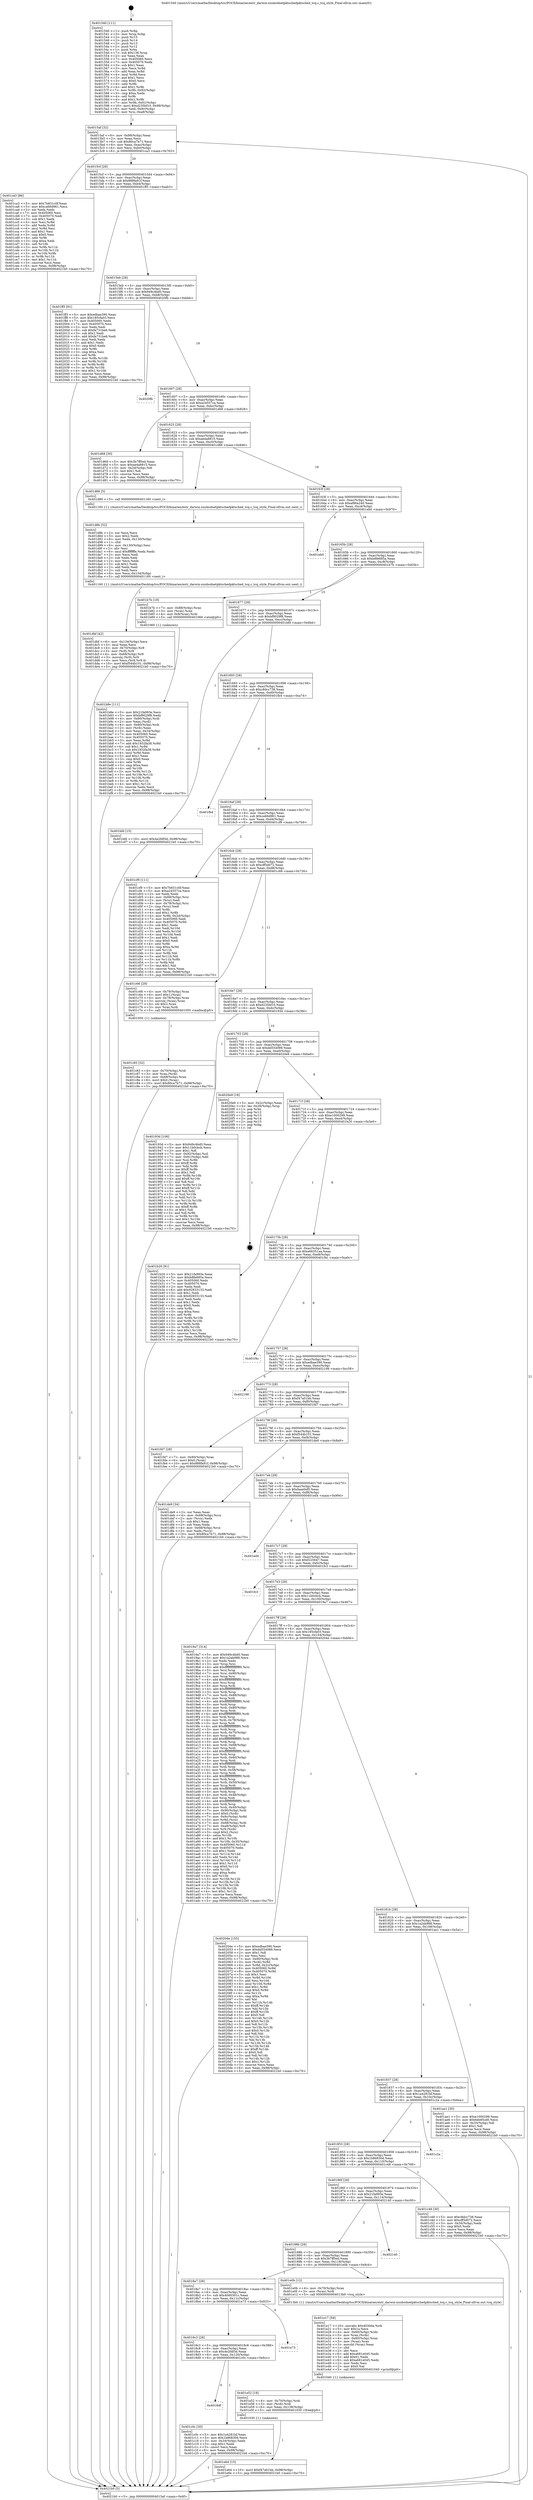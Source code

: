digraph "0x401540" {
  label = "0x401540 (/mnt/c/Users/mathe/Desktop/tcc/POCII/binaries/extr_darwin-xnubsdnetpktschedpktsched_tcq.c_tcq_style_Final-ollvm.out::main(0))"
  labelloc = "t"
  node[shape=record]

  Entry [label="",width=0.3,height=0.3,shape=circle,fillcolor=black,style=filled]
  "0x4015af" [label="{
     0x4015af [32]\l
     | [instrs]\l
     &nbsp;&nbsp;0x4015af \<+6\>: mov -0x98(%rbp),%eax\l
     &nbsp;&nbsp;0x4015b5 \<+2\>: mov %eax,%ecx\l
     &nbsp;&nbsp;0x4015b7 \<+6\>: sub $0x80ca7b71,%ecx\l
     &nbsp;&nbsp;0x4015bd \<+6\>: mov %eax,-0xac(%rbp)\l
     &nbsp;&nbsp;0x4015c3 \<+6\>: mov %ecx,-0xb0(%rbp)\l
     &nbsp;&nbsp;0x4015c9 \<+6\>: je 0000000000401ca3 \<main+0x763\>\l
  }"]
  "0x401ca3" [label="{
     0x401ca3 [86]\l
     | [instrs]\l
     &nbsp;&nbsp;0x401ca3 \<+5\>: mov $0x7b831c0f,%eax\l
     &nbsp;&nbsp;0x401ca8 \<+5\>: mov $0xca66d961,%ecx\l
     &nbsp;&nbsp;0x401cad \<+2\>: xor %edx,%edx\l
     &nbsp;&nbsp;0x401caf \<+7\>: mov 0x405060,%esi\l
     &nbsp;&nbsp;0x401cb6 \<+7\>: mov 0x405070,%edi\l
     &nbsp;&nbsp;0x401cbd \<+3\>: sub $0x1,%edx\l
     &nbsp;&nbsp;0x401cc0 \<+3\>: mov %esi,%r8d\l
     &nbsp;&nbsp;0x401cc3 \<+3\>: add %edx,%r8d\l
     &nbsp;&nbsp;0x401cc6 \<+4\>: imul %r8d,%esi\l
     &nbsp;&nbsp;0x401cca \<+3\>: and $0x1,%esi\l
     &nbsp;&nbsp;0x401ccd \<+3\>: cmp $0x0,%esi\l
     &nbsp;&nbsp;0x401cd0 \<+4\>: sete %r9b\l
     &nbsp;&nbsp;0x401cd4 \<+3\>: cmp $0xa,%edi\l
     &nbsp;&nbsp;0x401cd7 \<+4\>: setl %r10b\l
     &nbsp;&nbsp;0x401cdb \<+3\>: mov %r9b,%r11b\l
     &nbsp;&nbsp;0x401cde \<+3\>: and %r10b,%r11b\l
     &nbsp;&nbsp;0x401ce1 \<+3\>: xor %r10b,%r9b\l
     &nbsp;&nbsp;0x401ce4 \<+3\>: or %r9b,%r11b\l
     &nbsp;&nbsp;0x401ce7 \<+4\>: test $0x1,%r11b\l
     &nbsp;&nbsp;0x401ceb \<+3\>: cmovne %ecx,%eax\l
     &nbsp;&nbsp;0x401cee \<+6\>: mov %eax,-0x98(%rbp)\l
     &nbsp;&nbsp;0x401cf4 \<+5\>: jmp 00000000004021b0 \<main+0xc70\>\l
  }"]
  "0x4015cf" [label="{
     0x4015cf [28]\l
     | [instrs]\l
     &nbsp;&nbsp;0x4015cf \<+5\>: jmp 00000000004015d4 \<main+0x94\>\l
     &nbsp;&nbsp;0x4015d4 \<+6\>: mov -0xac(%rbp),%eax\l
     &nbsp;&nbsp;0x4015da \<+5\>: sub $0x888fa91f,%eax\l
     &nbsp;&nbsp;0x4015df \<+6\>: mov %eax,-0xb4(%rbp)\l
     &nbsp;&nbsp;0x4015e5 \<+6\>: je 0000000000401ff3 \<main+0xab3\>\l
  }"]
  Exit [label="",width=0.3,height=0.3,shape=circle,fillcolor=black,style=filled,peripheries=2]
  "0x401ff3" [label="{
     0x401ff3 [91]\l
     | [instrs]\l
     &nbsp;&nbsp;0x401ff3 \<+5\>: mov $0xedbae390,%eax\l
     &nbsp;&nbsp;0x401ff8 \<+5\>: mov $0x185cfa03,%ecx\l
     &nbsp;&nbsp;0x401ffd \<+7\>: mov 0x405060,%edx\l
     &nbsp;&nbsp;0x402004 \<+7\>: mov 0x405070,%esi\l
     &nbsp;&nbsp;0x40200b \<+2\>: mov %edx,%edi\l
     &nbsp;&nbsp;0x40200d \<+6\>: sub $0xfa731be6,%edi\l
     &nbsp;&nbsp;0x402013 \<+3\>: sub $0x1,%edi\l
     &nbsp;&nbsp;0x402016 \<+6\>: add $0xfa731be6,%edi\l
     &nbsp;&nbsp;0x40201c \<+3\>: imul %edi,%edx\l
     &nbsp;&nbsp;0x40201f \<+3\>: and $0x1,%edx\l
     &nbsp;&nbsp;0x402022 \<+3\>: cmp $0x0,%edx\l
     &nbsp;&nbsp;0x402025 \<+4\>: sete %r8b\l
     &nbsp;&nbsp;0x402029 \<+3\>: cmp $0xa,%esi\l
     &nbsp;&nbsp;0x40202c \<+4\>: setl %r9b\l
     &nbsp;&nbsp;0x402030 \<+3\>: mov %r8b,%r10b\l
     &nbsp;&nbsp;0x402033 \<+3\>: and %r9b,%r10b\l
     &nbsp;&nbsp;0x402036 \<+3\>: xor %r9b,%r8b\l
     &nbsp;&nbsp;0x402039 \<+3\>: or %r8b,%r10b\l
     &nbsp;&nbsp;0x40203c \<+4\>: test $0x1,%r10b\l
     &nbsp;&nbsp;0x402040 \<+3\>: cmovne %ecx,%eax\l
     &nbsp;&nbsp;0x402043 \<+6\>: mov %eax,-0x98(%rbp)\l
     &nbsp;&nbsp;0x402049 \<+5\>: jmp 00000000004021b0 \<main+0xc70\>\l
  }"]
  "0x4015eb" [label="{
     0x4015eb [28]\l
     | [instrs]\l
     &nbsp;&nbsp;0x4015eb \<+5\>: jmp 00000000004015f0 \<main+0xb0\>\l
     &nbsp;&nbsp;0x4015f0 \<+6\>: mov -0xac(%rbp),%eax\l
     &nbsp;&nbsp;0x4015f6 \<+5\>: sub $0x949c4bd0,%eax\l
     &nbsp;&nbsp;0x4015fb \<+6\>: mov %eax,-0xb8(%rbp)\l
     &nbsp;&nbsp;0x401601 \<+6\>: je 00000000004020fb \<main+0xbbb\>\l
  }"]
  "0x401e64" [label="{
     0x401e64 [15]\l
     | [instrs]\l
     &nbsp;&nbsp;0x401e64 \<+10\>: movl $0xf47a01bb,-0x98(%rbp)\l
     &nbsp;&nbsp;0x401e6e \<+5\>: jmp 00000000004021b0 \<main+0xc70\>\l
  }"]
  "0x4020fb" [label="{
     0x4020fb\l
  }", style=dashed]
  "0x401607" [label="{
     0x401607 [28]\l
     | [instrs]\l
     &nbsp;&nbsp;0x401607 \<+5\>: jmp 000000000040160c \<main+0xcc\>\l
     &nbsp;&nbsp;0x40160c \<+6\>: mov -0xac(%rbp),%eax\l
     &nbsp;&nbsp;0x401612 \<+5\>: sub $0xa24557ca,%eax\l
     &nbsp;&nbsp;0x401617 \<+6\>: mov %eax,-0xbc(%rbp)\l
     &nbsp;&nbsp;0x40161d \<+6\>: je 0000000000401d68 \<main+0x828\>\l
  }"]
  "0x401e52" [label="{
     0x401e52 [18]\l
     | [instrs]\l
     &nbsp;&nbsp;0x401e52 \<+4\>: mov -0x70(%rbp),%rdi\l
     &nbsp;&nbsp;0x401e56 \<+3\>: mov (%rdi),%rdi\l
     &nbsp;&nbsp;0x401e59 \<+6\>: mov %eax,-0x138(%rbp)\l
     &nbsp;&nbsp;0x401e5f \<+5\>: call 0000000000401030 \<free@plt\>\l
     | [calls]\l
     &nbsp;&nbsp;0x401030 \{1\} (unknown)\l
  }"]
  "0x401d68" [label="{
     0x401d68 [30]\l
     | [instrs]\l
     &nbsp;&nbsp;0x401d68 \<+5\>: mov $0x3b7ff5ed,%eax\l
     &nbsp;&nbsp;0x401d6d \<+5\>: mov $0xae4a8815,%ecx\l
     &nbsp;&nbsp;0x401d72 \<+3\>: mov -0x2d(%rbp),%dl\l
     &nbsp;&nbsp;0x401d75 \<+3\>: test $0x1,%dl\l
     &nbsp;&nbsp;0x401d78 \<+3\>: cmovne %ecx,%eax\l
     &nbsp;&nbsp;0x401d7b \<+6\>: mov %eax,-0x98(%rbp)\l
     &nbsp;&nbsp;0x401d81 \<+5\>: jmp 00000000004021b0 \<main+0xc70\>\l
  }"]
  "0x401623" [label="{
     0x401623 [28]\l
     | [instrs]\l
     &nbsp;&nbsp;0x401623 \<+5\>: jmp 0000000000401628 \<main+0xe8\>\l
     &nbsp;&nbsp;0x401628 \<+6\>: mov -0xac(%rbp),%eax\l
     &nbsp;&nbsp;0x40162e \<+5\>: sub $0xae4a8815,%eax\l
     &nbsp;&nbsp;0x401633 \<+6\>: mov %eax,-0xc0(%rbp)\l
     &nbsp;&nbsp;0x401639 \<+6\>: je 0000000000401d86 \<main+0x846\>\l
  }"]
  "0x401e17" [label="{
     0x401e17 [59]\l
     | [instrs]\l
     &nbsp;&nbsp;0x401e17 \<+10\>: movabs $0x4030da,%rdi\l
     &nbsp;&nbsp;0x401e21 \<+5\>: mov $0x1a,%ecx\l
     &nbsp;&nbsp;0x401e26 \<+4\>: mov -0x60(%rbp),%rdx\l
     &nbsp;&nbsp;0x401e2a \<+3\>: mov %rax,(%rdx)\l
     &nbsp;&nbsp;0x401e2d \<+4\>: mov -0x60(%rbp),%rax\l
     &nbsp;&nbsp;0x401e31 \<+3\>: mov (%rax),%rax\l
     &nbsp;&nbsp;0x401e34 \<+3\>: movsbl (%rax),%eax\l
     &nbsp;&nbsp;0x401e37 \<+1\>: cltd\l
     &nbsp;&nbsp;0x401e38 \<+2\>: idiv %ecx\l
     &nbsp;&nbsp;0x401e3a \<+6\>: add $0xa681e045,%edx\l
     &nbsp;&nbsp;0x401e40 \<+3\>: add $0x61,%edx\l
     &nbsp;&nbsp;0x401e43 \<+6\>: sub $0xa681e045,%edx\l
     &nbsp;&nbsp;0x401e49 \<+2\>: mov %edx,%esi\l
     &nbsp;&nbsp;0x401e4b \<+2\>: mov $0x0,%al\l
     &nbsp;&nbsp;0x401e4d \<+5\>: call 0000000000401040 \<printf@plt\>\l
     | [calls]\l
     &nbsp;&nbsp;0x401040 \{1\} (unknown)\l
  }"]
  "0x401d86" [label="{
     0x401d86 [5]\l
     | [instrs]\l
     &nbsp;&nbsp;0x401d86 \<+5\>: call 0000000000401160 \<next_i\>\l
     | [calls]\l
     &nbsp;&nbsp;0x401160 \{1\} (/mnt/c/Users/mathe/Desktop/tcc/POCII/binaries/extr_darwin-xnubsdnetpktschedpktsched_tcq.c_tcq_style_Final-ollvm.out::next_i)\l
  }"]
  "0x40163f" [label="{
     0x40163f [28]\l
     | [instrs]\l
     &nbsp;&nbsp;0x40163f \<+5\>: jmp 0000000000401644 \<main+0x104\>\l
     &nbsp;&nbsp;0x401644 \<+6\>: mov -0xac(%rbp),%eax\l
     &nbsp;&nbsp;0x40164a \<+5\>: sub $0xaf86a240,%eax\l
     &nbsp;&nbsp;0x40164f \<+6\>: mov %eax,-0xc4(%rbp)\l
     &nbsp;&nbsp;0x401655 \<+6\>: je 0000000000401eb0 \<main+0x970\>\l
  }"]
  "0x401dbf" [label="{
     0x401dbf [42]\l
     | [instrs]\l
     &nbsp;&nbsp;0x401dbf \<+6\>: mov -0x134(%rbp),%ecx\l
     &nbsp;&nbsp;0x401dc5 \<+3\>: imul %eax,%ecx\l
     &nbsp;&nbsp;0x401dc8 \<+4\>: mov -0x70(%rbp),%r8\l
     &nbsp;&nbsp;0x401dcc \<+3\>: mov (%r8),%r8\l
     &nbsp;&nbsp;0x401dcf \<+4\>: mov -0x68(%rbp),%r9\l
     &nbsp;&nbsp;0x401dd3 \<+3\>: movslq (%r9),%r9\l
     &nbsp;&nbsp;0x401dd6 \<+4\>: mov %ecx,(%r8,%r9,4)\l
     &nbsp;&nbsp;0x401dda \<+10\>: movl $0xf544b101,-0x98(%rbp)\l
     &nbsp;&nbsp;0x401de4 \<+5\>: jmp 00000000004021b0 \<main+0xc70\>\l
  }"]
  "0x401eb0" [label="{
     0x401eb0\l
  }", style=dashed]
  "0x40165b" [label="{
     0x40165b [28]\l
     | [instrs]\l
     &nbsp;&nbsp;0x40165b \<+5\>: jmp 0000000000401660 \<main+0x120\>\l
     &nbsp;&nbsp;0x401660 \<+6\>: mov -0xac(%rbp),%eax\l
     &nbsp;&nbsp;0x401666 \<+5\>: sub $0xb8fe685a,%eax\l
     &nbsp;&nbsp;0x40166b \<+6\>: mov %eax,-0xc8(%rbp)\l
     &nbsp;&nbsp;0x401671 \<+6\>: je 0000000000401b7b \<main+0x63b\>\l
  }"]
  "0x401d8b" [label="{
     0x401d8b [52]\l
     | [instrs]\l
     &nbsp;&nbsp;0x401d8b \<+2\>: xor %ecx,%ecx\l
     &nbsp;&nbsp;0x401d8d \<+5\>: mov $0x2,%edx\l
     &nbsp;&nbsp;0x401d92 \<+6\>: mov %edx,-0x130(%rbp)\l
     &nbsp;&nbsp;0x401d98 \<+1\>: cltd\l
     &nbsp;&nbsp;0x401d99 \<+6\>: mov -0x130(%rbp),%esi\l
     &nbsp;&nbsp;0x401d9f \<+2\>: idiv %esi\l
     &nbsp;&nbsp;0x401da1 \<+6\>: imul $0xfffffffe,%edx,%edx\l
     &nbsp;&nbsp;0x401da7 \<+2\>: mov %ecx,%edi\l
     &nbsp;&nbsp;0x401da9 \<+2\>: sub %edx,%edi\l
     &nbsp;&nbsp;0x401dab \<+2\>: mov %ecx,%edx\l
     &nbsp;&nbsp;0x401dad \<+3\>: sub $0x1,%edx\l
     &nbsp;&nbsp;0x401db0 \<+2\>: add %edx,%edi\l
     &nbsp;&nbsp;0x401db2 \<+2\>: sub %edi,%ecx\l
     &nbsp;&nbsp;0x401db4 \<+6\>: mov %ecx,-0x134(%rbp)\l
     &nbsp;&nbsp;0x401dba \<+5\>: call 0000000000401160 \<next_i\>\l
     | [calls]\l
     &nbsp;&nbsp;0x401160 \{1\} (/mnt/c/Users/mathe/Desktop/tcc/POCII/binaries/extr_darwin-xnubsdnetpktschedpktsched_tcq.c_tcq_style_Final-ollvm.out::next_i)\l
  }"]
  "0x401b7b" [label="{
     0x401b7b [19]\l
     | [instrs]\l
     &nbsp;&nbsp;0x401b7b \<+7\>: mov -0x88(%rbp),%rax\l
     &nbsp;&nbsp;0x401b82 \<+3\>: mov (%rax),%rax\l
     &nbsp;&nbsp;0x401b85 \<+4\>: mov 0x8(%rax),%rdi\l
     &nbsp;&nbsp;0x401b89 \<+5\>: call 0000000000401060 \<atoi@plt\>\l
     | [calls]\l
     &nbsp;&nbsp;0x401060 \{1\} (unknown)\l
  }"]
  "0x401677" [label="{
     0x401677 [28]\l
     | [instrs]\l
     &nbsp;&nbsp;0x401677 \<+5\>: jmp 000000000040167c \<main+0x13c\>\l
     &nbsp;&nbsp;0x40167c \<+6\>: mov -0xac(%rbp),%eax\l
     &nbsp;&nbsp;0x401682 \<+5\>: sub $0xbf9029f8,%eax\l
     &nbsp;&nbsp;0x401687 \<+6\>: mov %eax,-0xcc(%rbp)\l
     &nbsp;&nbsp;0x40168d \<+6\>: je 0000000000401bfd \<main+0x6bd\>\l
  }"]
  "0x401c83" [label="{
     0x401c83 [32]\l
     | [instrs]\l
     &nbsp;&nbsp;0x401c83 \<+4\>: mov -0x70(%rbp),%rdi\l
     &nbsp;&nbsp;0x401c87 \<+3\>: mov %rax,(%rdi)\l
     &nbsp;&nbsp;0x401c8a \<+4\>: mov -0x68(%rbp),%rax\l
     &nbsp;&nbsp;0x401c8e \<+6\>: movl $0x0,(%rax)\l
     &nbsp;&nbsp;0x401c94 \<+10\>: movl $0x80ca7b71,-0x98(%rbp)\l
     &nbsp;&nbsp;0x401c9e \<+5\>: jmp 00000000004021b0 \<main+0xc70\>\l
  }"]
  "0x401bfd" [label="{
     0x401bfd [15]\l
     | [instrs]\l
     &nbsp;&nbsp;0x401bfd \<+10\>: movl $0x4e2fdf3d,-0x98(%rbp)\l
     &nbsp;&nbsp;0x401c07 \<+5\>: jmp 00000000004021b0 \<main+0xc70\>\l
  }"]
  "0x401693" [label="{
     0x401693 [28]\l
     | [instrs]\l
     &nbsp;&nbsp;0x401693 \<+5\>: jmp 0000000000401698 \<main+0x158\>\l
     &nbsp;&nbsp;0x401698 \<+6\>: mov -0xac(%rbp),%eax\l
     &nbsp;&nbsp;0x40169e \<+5\>: sub $0xc8dcc738,%eax\l
     &nbsp;&nbsp;0x4016a3 \<+6\>: mov %eax,-0xd0(%rbp)\l
     &nbsp;&nbsp;0x4016a9 \<+6\>: je 0000000000401fb4 \<main+0xa74\>\l
  }"]
  "0x4018df" [label="{
     0x4018df\l
  }", style=dashed]
  "0x401fb4" [label="{
     0x401fb4\l
  }", style=dashed]
  "0x4016af" [label="{
     0x4016af [28]\l
     | [instrs]\l
     &nbsp;&nbsp;0x4016af \<+5\>: jmp 00000000004016b4 \<main+0x174\>\l
     &nbsp;&nbsp;0x4016b4 \<+6\>: mov -0xac(%rbp),%eax\l
     &nbsp;&nbsp;0x4016ba \<+5\>: sub $0xca66d961,%eax\l
     &nbsp;&nbsp;0x4016bf \<+6\>: mov %eax,-0xd4(%rbp)\l
     &nbsp;&nbsp;0x4016c5 \<+6\>: je 0000000000401cf9 \<main+0x7b9\>\l
  }"]
  "0x401c0c" [label="{
     0x401c0c [30]\l
     | [instrs]\l
     &nbsp;&nbsp;0x401c0c \<+5\>: mov $0x1a4281bf,%eax\l
     &nbsp;&nbsp;0x401c11 \<+5\>: mov $0x1b86830d,%ecx\l
     &nbsp;&nbsp;0x401c16 \<+3\>: mov -0x34(%rbp),%edx\l
     &nbsp;&nbsp;0x401c19 \<+3\>: cmp $0x1,%edx\l
     &nbsp;&nbsp;0x401c1c \<+3\>: cmovl %ecx,%eax\l
     &nbsp;&nbsp;0x401c1f \<+6\>: mov %eax,-0x98(%rbp)\l
     &nbsp;&nbsp;0x401c25 \<+5\>: jmp 00000000004021b0 \<main+0xc70\>\l
  }"]
  "0x401cf9" [label="{
     0x401cf9 [111]\l
     | [instrs]\l
     &nbsp;&nbsp;0x401cf9 \<+5\>: mov $0x7b831c0f,%eax\l
     &nbsp;&nbsp;0x401cfe \<+5\>: mov $0xa24557ca,%ecx\l
     &nbsp;&nbsp;0x401d03 \<+2\>: xor %edx,%edx\l
     &nbsp;&nbsp;0x401d05 \<+4\>: mov -0x68(%rbp),%rsi\l
     &nbsp;&nbsp;0x401d09 \<+2\>: mov (%rsi),%edi\l
     &nbsp;&nbsp;0x401d0b \<+4\>: mov -0x78(%rbp),%rsi\l
     &nbsp;&nbsp;0x401d0f \<+2\>: cmp (%rsi),%edi\l
     &nbsp;&nbsp;0x401d11 \<+4\>: setl %r8b\l
     &nbsp;&nbsp;0x401d15 \<+4\>: and $0x1,%r8b\l
     &nbsp;&nbsp;0x401d19 \<+4\>: mov %r8b,-0x2d(%rbp)\l
     &nbsp;&nbsp;0x401d1d \<+7\>: mov 0x405060,%edi\l
     &nbsp;&nbsp;0x401d24 \<+8\>: mov 0x405070,%r9d\l
     &nbsp;&nbsp;0x401d2c \<+3\>: sub $0x1,%edx\l
     &nbsp;&nbsp;0x401d2f \<+3\>: mov %edi,%r10d\l
     &nbsp;&nbsp;0x401d32 \<+3\>: add %edx,%r10d\l
     &nbsp;&nbsp;0x401d35 \<+4\>: imul %r10d,%edi\l
     &nbsp;&nbsp;0x401d39 \<+3\>: and $0x1,%edi\l
     &nbsp;&nbsp;0x401d3c \<+3\>: cmp $0x0,%edi\l
     &nbsp;&nbsp;0x401d3f \<+4\>: sete %r8b\l
     &nbsp;&nbsp;0x401d43 \<+4\>: cmp $0xa,%r9d\l
     &nbsp;&nbsp;0x401d47 \<+4\>: setl %r11b\l
     &nbsp;&nbsp;0x401d4b \<+3\>: mov %r8b,%bl\l
     &nbsp;&nbsp;0x401d4e \<+3\>: and %r11b,%bl\l
     &nbsp;&nbsp;0x401d51 \<+3\>: xor %r11b,%r8b\l
     &nbsp;&nbsp;0x401d54 \<+3\>: or %r8b,%bl\l
     &nbsp;&nbsp;0x401d57 \<+3\>: test $0x1,%bl\l
     &nbsp;&nbsp;0x401d5a \<+3\>: cmovne %ecx,%eax\l
     &nbsp;&nbsp;0x401d5d \<+6\>: mov %eax,-0x98(%rbp)\l
     &nbsp;&nbsp;0x401d63 \<+5\>: jmp 00000000004021b0 \<main+0xc70\>\l
  }"]
  "0x4016cb" [label="{
     0x4016cb [28]\l
     | [instrs]\l
     &nbsp;&nbsp;0x4016cb \<+5\>: jmp 00000000004016d0 \<main+0x190\>\l
     &nbsp;&nbsp;0x4016d0 \<+6\>: mov -0xac(%rbp),%eax\l
     &nbsp;&nbsp;0x4016d6 \<+5\>: sub $0xcff3d072,%eax\l
     &nbsp;&nbsp;0x4016db \<+6\>: mov %eax,-0xd8(%rbp)\l
     &nbsp;&nbsp;0x4016e1 \<+6\>: je 0000000000401c66 \<main+0x726\>\l
  }"]
  "0x4018c3" [label="{
     0x4018c3 [28]\l
     | [instrs]\l
     &nbsp;&nbsp;0x4018c3 \<+5\>: jmp 00000000004018c8 \<main+0x388\>\l
     &nbsp;&nbsp;0x4018c8 \<+6\>: mov -0xac(%rbp),%eax\l
     &nbsp;&nbsp;0x4018ce \<+5\>: sub $0x4e2fdf3d,%eax\l
     &nbsp;&nbsp;0x4018d3 \<+6\>: mov %eax,-0x120(%rbp)\l
     &nbsp;&nbsp;0x4018d9 \<+6\>: je 0000000000401c0c \<main+0x6cc\>\l
  }"]
  "0x401c66" [label="{
     0x401c66 [29]\l
     | [instrs]\l
     &nbsp;&nbsp;0x401c66 \<+4\>: mov -0x78(%rbp),%rax\l
     &nbsp;&nbsp;0x401c6a \<+6\>: movl $0x1,(%rax)\l
     &nbsp;&nbsp;0x401c70 \<+4\>: mov -0x78(%rbp),%rax\l
     &nbsp;&nbsp;0x401c74 \<+3\>: movslq (%rax),%rax\l
     &nbsp;&nbsp;0x401c77 \<+4\>: shl $0x2,%rax\l
     &nbsp;&nbsp;0x401c7b \<+3\>: mov %rax,%rdi\l
     &nbsp;&nbsp;0x401c7e \<+5\>: call 0000000000401050 \<malloc@plt\>\l
     | [calls]\l
     &nbsp;&nbsp;0x401050 \{1\} (unknown)\l
  }"]
  "0x4016e7" [label="{
     0x4016e7 [28]\l
     | [instrs]\l
     &nbsp;&nbsp;0x4016e7 \<+5\>: jmp 00000000004016ec \<main+0x1ac\>\l
     &nbsp;&nbsp;0x4016ec \<+6\>: mov -0xac(%rbp),%eax\l
     &nbsp;&nbsp;0x4016f2 \<+5\>: sub $0xd235bf10,%eax\l
     &nbsp;&nbsp;0x4016f7 \<+6\>: mov %eax,-0xdc(%rbp)\l
     &nbsp;&nbsp;0x4016fd \<+6\>: je 000000000040193d \<main+0x3fd\>\l
  }"]
  "0x401e73" [label="{
     0x401e73\l
  }", style=dashed]
  "0x40193d" [label="{
     0x40193d [106]\l
     | [instrs]\l
     &nbsp;&nbsp;0x40193d \<+5\>: mov $0x949c4bd0,%eax\l
     &nbsp;&nbsp;0x401942 \<+5\>: mov $0x11b0cbcb,%ecx\l
     &nbsp;&nbsp;0x401947 \<+2\>: mov $0x1,%dl\l
     &nbsp;&nbsp;0x401949 \<+7\>: mov -0x92(%rbp),%sil\l
     &nbsp;&nbsp;0x401950 \<+7\>: mov -0x91(%rbp),%dil\l
     &nbsp;&nbsp;0x401957 \<+3\>: mov %sil,%r8b\l
     &nbsp;&nbsp;0x40195a \<+4\>: xor $0xff,%r8b\l
     &nbsp;&nbsp;0x40195e \<+3\>: mov %dil,%r9b\l
     &nbsp;&nbsp;0x401961 \<+4\>: xor $0xff,%r9b\l
     &nbsp;&nbsp;0x401965 \<+3\>: xor $0x1,%dl\l
     &nbsp;&nbsp;0x401968 \<+3\>: mov %r8b,%r10b\l
     &nbsp;&nbsp;0x40196b \<+4\>: and $0xff,%r10b\l
     &nbsp;&nbsp;0x40196f \<+3\>: and %dl,%sil\l
     &nbsp;&nbsp;0x401972 \<+3\>: mov %r9b,%r11b\l
     &nbsp;&nbsp;0x401975 \<+4\>: and $0xff,%r11b\l
     &nbsp;&nbsp;0x401979 \<+3\>: and %dl,%dil\l
     &nbsp;&nbsp;0x40197c \<+3\>: or %sil,%r10b\l
     &nbsp;&nbsp;0x40197f \<+3\>: or %dil,%r11b\l
     &nbsp;&nbsp;0x401982 \<+3\>: xor %r11b,%r10b\l
     &nbsp;&nbsp;0x401985 \<+3\>: or %r9b,%r8b\l
     &nbsp;&nbsp;0x401988 \<+4\>: xor $0xff,%r8b\l
     &nbsp;&nbsp;0x40198c \<+3\>: or $0x1,%dl\l
     &nbsp;&nbsp;0x40198f \<+3\>: and %dl,%r8b\l
     &nbsp;&nbsp;0x401992 \<+3\>: or %r8b,%r10b\l
     &nbsp;&nbsp;0x401995 \<+4\>: test $0x1,%r10b\l
     &nbsp;&nbsp;0x401999 \<+3\>: cmovne %ecx,%eax\l
     &nbsp;&nbsp;0x40199c \<+6\>: mov %eax,-0x98(%rbp)\l
     &nbsp;&nbsp;0x4019a2 \<+5\>: jmp 00000000004021b0 \<main+0xc70\>\l
  }"]
  "0x401703" [label="{
     0x401703 [28]\l
     | [instrs]\l
     &nbsp;&nbsp;0x401703 \<+5\>: jmp 0000000000401708 \<main+0x1c8\>\l
     &nbsp;&nbsp;0x401708 \<+6\>: mov -0xac(%rbp),%eax\l
     &nbsp;&nbsp;0x40170e \<+5\>: sub $0xdd554089,%eax\l
     &nbsp;&nbsp;0x401713 \<+6\>: mov %eax,-0xe0(%rbp)\l
     &nbsp;&nbsp;0x401719 \<+6\>: je 00000000004020e9 \<main+0xba9\>\l
  }"]
  "0x4021b0" [label="{
     0x4021b0 [5]\l
     | [instrs]\l
     &nbsp;&nbsp;0x4021b0 \<+5\>: jmp 00000000004015af \<main+0x6f\>\l
  }"]
  "0x401540" [label="{
     0x401540 [111]\l
     | [instrs]\l
     &nbsp;&nbsp;0x401540 \<+1\>: push %rbp\l
     &nbsp;&nbsp;0x401541 \<+3\>: mov %rsp,%rbp\l
     &nbsp;&nbsp;0x401544 \<+2\>: push %r15\l
     &nbsp;&nbsp;0x401546 \<+2\>: push %r14\l
     &nbsp;&nbsp;0x401548 \<+2\>: push %r13\l
     &nbsp;&nbsp;0x40154a \<+2\>: push %r12\l
     &nbsp;&nbsp;0x40154c \<+1\>: push %rbx\l
     &nbsp;&nbsp;0x40154d \<+7\>: sub $0x138,%rsp\l
     &nbsp;&nbsp;0x401554 \<+2\>: xor %eax,%eax\l
     &nbsp;&nbsp;0x401556 \<+7\>: mov 0x405060,%ecx\l
     &nbsp;&nbsp;0x40155d \<+7\>: mov 0x405070,%edx\l
     &nbsp;&nbsp;0x401564 \<+3\>: sub $0x1,%eax\l
     &nbsp;&nbsp;0x401567 \<+3\>: mov %ecx,%r8d\l
     &nbsp;&nbsp;0x40156a \<+3\>: add %eax,%r8d\l
     &nbsp;&nbsp;0x40156d \<+4\>: imul %r8d,%ecx\l
     &nbsp;&nbsp;0x401571 \<+3\>: and $0x1,%ecx\l
     &nbsp;&nbsp;0x401574 \<+3\>: cmp $0x0,%ecx\l
     &nbsp;&nbsp;0x401577 \<+4\>: sete %r9b\l
     &nbsp;&nbsp;0x40157b \<+4\>: and $0x1,%r9b\l
     &nbsp;&nbsp;0x40157f \<+7\>: mov %r9b,-0x92(%rbp)\l
     &nbsp;&nbsp;0x401586 \<+3\>: cmp $0xa,%edx\l
     &nbsp;&nbsp;0x401589 \<+4\>: setl %r9b\l
     &nbsp;&nbsp;0x40158d \<+4\>: and $0x1,%r9b\l
     &nbsp;&nbsp;0x401591 \<+7\>: mov %r9b,-0x91(%rbp)\l
     &nbsp;&nbsp;0x401598 \<+10\>: movl $0xd235bf10,-0x98(%rbp)\l
     &nbsp;&nbsp;0x4015a2 \<+6\>: mov %edi,-0x9c(%rbp)\l
     &nbsp;&nbsp;0x4015a8 \<+7\>: mov %rsi,-0xa8(%rbp)\l
  }"]
  "0x4018a7" [label="{
     0x4018a7 [28]\l
     | [instrs]\l
     &nbsp;&nbsp;0x4018a7 \<+5\>: jmp 00000000004018ac \<main+0x36c\>\l
     &nbsp;&nbsp;0x4018ac \<+6\>: mov -0xac(%rbp),%eax\l
     &nbsp;&nbsp;0x4018b2 \<+5\>: sub $0x40d0301c,%eax\l
     &nbsp;&nbsp;0x4018b7 \<+6\>: mov %eax,-0x11c(%rbp)\l
     &nbsp;&nbsp;0x4018bd \<+6\>: je 0000000000401e73 \<main+0x933\>\l
  }"]
  "0x4020e9" [label="{
     0x4020e9 [18]\l
     | [instrs]\l
     &nbsp;&nbsp;0x4020e9 \<+3\>: mov -0x2c(%rbp),%eax\l
     &nbsp;&nbsp;0x4020ec \<+4\>: lea -0x28(%rbp),%rsp\l
     &nbsp;&nbsp;0x4020f0 \<+1\>: pop %rbx\l
     &nbsp;&nbsp;0x4020f1 \<+2\>: pop %r12\l
     &nbsp;&nbsp;0x4020f3 \<+2\>: pop %r13\l
     &nbsp;&nbsp;0x4020f5 \<+2\>: pop %r14\l
     &nbsp;&nbsp;0x4020f7 \<+2\>: pop %r15\l
     &nbsp;&nbsp;0x4020f9 \<+1\>: pop %rbp\l
     &nbsp;&nbsp;0x4020fa \<+1\>: ret\l
  }"]
  "0x40171f" [label="{
     0x40171f [28]\l
     | [instrs]\l
     &nbsp;&nbsp;0x40171f \<+5\>: jmp 0000000000401724 \<main+0x1e4\>\l
     &nbsp;&nbsp;0x401724 \<+6\>: mov -0xac(%rbp),%eax\l
     &nbsp;&nbsp;0x40172a \<+5\>: sub $0xe1000299,%eax\l
     &nbsp;&nbsp;0x40172f \<+6\>: mov %eax,-0xe4(%rbp)\l
     &nbsp;&nbsp;0x401735 \<+6\>: je 0000000000401b20 \<main+0x5e0\>\l
  }"]
  "0x401e0b" [label="{
     0x401e0b [12]\l
     | [instrs]\l
     &nbsp;&nbsp;0x401e0b \<+4\>: mov -0x70(%rbp),%rax\l
     &nbsp;&nbsp;0x401e0f \<+3\>: mov (%rax),%rdi\l
     &nbsp;&nbsp;0x401e12 \<+5\>: call 00000000004013b0 \<tcq_style\>\l
     | [calls]\l
     &nbsp;&nbsp;0x4013b0 \{1\} (/mnt/c/Users/mathe/Desktop/tcc/POCII/binaries/extr_darwin-xnubsdnetpktschedpktsched_tcq.c_tcq_style_Final-ollvm.out::tcq_style)\l
  }"]
  "0x401b20" [label="{
     0x401b20 [91]\l
     | [instrs]\l
     &nbsp;&nbsp;0x401b20 \<+5\>: mov $0x21fa993e,%eax\l
     &nbsp;&nbsp;0x401b25 \<+5\>: mov $0xb8fe685a,%ecx\l
     &nbsp;&nbsp;0x401b2a \<+7\>: mov 0x405060,%edx\l
     &nbsp;&nbsp;0x401b31 \<+7\>: mov 0x405070,%esi\l
     &nbsp;&nbsp;0x401b38 \<+2\>: mov %edx,%edi\l
     &nbsp;&nbsp;0x401b3a \<+6\>: add $0x92833133,%edi\l
     &nbsp;&nbsp;0x401b40 \<+3\>: sub $0x1,%edi\l
     &nbsp;&nbsp;0x401b43 \<+6\>: sub $0x92833133,%edi\l
     &nbsp;&nbsp;0x401b49 \<+3\>: imul %edi,%edx\l
     &nbsp;&nbsp;0x401b4c \<+3\>: and $0x1,%edx\l
     &nbsp;&nbsp;0x401b4f \<+3\>: cmp $0x0,%edx\l
     &nbsp;&nbsp;0x401b52 \<+4\>: sete %r8b\l
     &nbsp;&nbsp;0x401b56 \<+3\>: cmp $0xa,%esi\l
     &nbsp;&nbsp;0x401b59 \<+4\>: setl %r9b\l
     &nbsp;&nbsp;0x401b5d \<+3\>: mov %r8b,%r10b\l
     &nbsp;&nbsp;0x401b60 \<+3\>: and %r9b,%r10b\l
     &nbsp;&nbsp;0x401b63 \<+3\>: xor %r9b,%r8b\l
     &nbsp;&nbsp;0x401b66 \<+3\>: or %r8b,%r10b\l
     &nbsp;&nbsp;0x401b69 \<+4\>: test $0x1,%r10b\l
     &nbsp;&nbsp;0x401b6d \<+3\>: cmovne %ecx,%eax\l
     &nbsp;&nbsp;0x401b70 \<+6\>: mov %eax,-0x98(%rbp)\l
     &nbsp;&nbsp;0x401b76 \<+5\>: jmp 00000000004021b0 \<main+0xc70\>\l
  }"]
  "0x40173b" [label="{
     0x40173b [28]\l
     | [instrs]\l
     &nbsp;&nbsp;0x40173b \<+5\>: jmp 0000000000401740 \<main+0x200\>\l
     &nbsp;&nbsp;0x401740 \<+6\>: mov -0xac(%rbp),%eax\l
     &nbsp;&nbsp;0x401746 \<+5\>: sub $0xe66351aa,%eax\l
     &nbsp;&nbsp;0x40174b \<+6\>: mov %eax,-0xe8(%rbp)\l
     &nbsp;&nbsp;0x401751 \<+6\>: je 0000000000401f4c \<main+0xa0c\>\l
  }"]
  "0x40188b" [label="{
     0x40188b [28]\l
     | [instrs]\l
     &nbsp;&nbsp;0x40188b \<+5\>: jmp 0000000000401890 \<main+0x350\>\l
     &nbsp;&nbsp;0x401890 \<+6\>: mov -0xac(%rbp),%eax\l
     &nbsp;&nbsp;0x401896 \<+5\>: sub $0x3b7ff5ed,%eax\l
     &nbsp;&nbsp;0x40189b \<+6\>: mov %eax,-0x118(%rbp)\l
     &nbsp;&nbsp;0x4018a1 \<+6\>: je 0000000000401e0b \<main+0x8cb\>\l
  }"]
  "0x401f4c" [label="{
     0x401f4c\l
  }", style=dashed]
  "0x401757" [label="{
     0x401757 [28]\l
     | [instrs]\l
     &nbsp;&nbsp;0x401757 \<+5\>: jmp 000000000040175c \<main+0x21c\>\l
     &nbsp;&nbsp;0x40175c \<+6\>: mov -0xac(%rbp),%eax\l
     &nbsp;&nbsp;0x401762 \<+5\>: sub $0xedbae390,%eax\l
     &nbsp;&nbsp;0x401767 \<+6\>: mov %eax,-0xec(%rbp)\l
     &nbsp;&nbsp;0x40176d \<+6\>: je 0000000000402198 \<main+0xc58\>\l
  }"]
  "0x402140" [label="{
     0x402140\l
  }", style=dashed]
  "0x402198" [label="{
     0x402198\l
  }", style=dashed]
  "0x401773" [label="{
     0x401773 [28]\l
     | [instrs]\l
     &nbsp;&nbsp;0x401773 \<+5\>: jmp 0000000000401778 \<main+0x238\>\l
     &nbsp;&nbsp;0x401778 \<+6\>: mov -0xac(%rbp),%eax\l
     &nbsp;&nbsp;0x40177e \<+5\>: sub $0xf47a01bb,%eax\l
     &nbsp;&nbsp;0x401783 \<+6\>: mov %eax,-0xf0(%rbp)\l
     &nbsp;&nbsp;0x401789 \<+6\>: je 0000000000401fd7 \<main+0xa97\>\l
  }"]
  "0x40186f" [label="{
     0x40186f [28]\l
     | [instrs]\l
     &nbsp;&nbsp;0x40186f \<+5\>: jmp 0000000000401874 \<main+0x334\>\l
     &nbsp;&nbsp;0x401874 \<+6\>: mov -0xac(%rbp),%eax\l
     &nbsp;&nbsp;0x40187a \<+5\>: sub $0x21fa993e,%eax\l
     &nbsp;&nbsp;0x40187f \<+6\>: mov %eax,-0x114(%rbp)\l
     &nbsp;&nbsp;0x401885 \<+6\>: je 0000000000402140 \<main+0xc00\>\l
  }"]
  "0x401fd7" [label="{
     0x401fd7 [28]\l
     | [instrs]\l
     &nbsp;&nbsp;0x401fd7 \<+7\>: mov -0x90(%rbp),%rax\l
     &nbsp;&nbsp;0x401fde \<+6\>: movl $0x0,(%rax)\l
     &nbsp;&nbsp;0x401fe4 \<+10\>: movl $0x888fa91f,-0x98(%rbp)\l
     &nbsp;&nbsp;0x401fee \<+5\>: jmp 00000000004021b0 \<main+0xc70\>\l
  }"]
  "0x40178f" [label="{
     0x40178f [28]\l
     | [instrs]\l
     &nbsp;&nbsp;0x40178f \<+5\>: jmp 0000000000401794 \<main+0x254\>\l
     &nbsp;&nbsp;0x401794 \<+6\>: mov -0xac(%rbp),%eax\l
     &nbsp;&nbsp;0x40179a \<+5\>: sub $0xf544b101,%eax\l
     &nbsp;&nbsp;0x40179f \<+6\>: mov %eax,-0xf4(%rbp)\l
     &nbsp;&nbsp;0x4017a5 \<+6\>: je 0000000000401de9 \<main+0x8a9\>\l
  }"]
  "0x401c48" [label="{
     0x401c48 [30]\l
     | [instrs]\l
     &nbsp;&nbsp;0x401c48 \<+5\>: mov $0xc8dcc738,%eax\l
     &nbsp;&nbsp;0x401c4d \<+5\>: mov $0xcff3d072,%ecx\l
     &nbsp;&nbsp;0x401c52 \<+3\>: mov -0x34(%rbp),%edx\l
     &nbsp;&nbsp;0x401c55 \<+3\>: cmp $0x0,%edx\l
     &nbsp;&nbsp;0x401c58 \<+3\>: cmove %ecx,%eax\l
     &nbsp;&nbsp;0x401c5b \<+6\>: mov %eax,-0x98(%rbp)\l
     &nbsp;&nbsp;0x401c61 \<+5\>: jmp 00000000004021b0 \<main+0xc70\>\l
  }"]
  "0x401de9" [label="{
     0x401de9 [34]\l
     | [instrs]\l
     &nbsp;&nbsp;0x401de9 \<+2\>: xor %eax,%eax\l
     &nbsp;&nbsp;0x401deb \<+4\>: mov -0x68(%rbp),%rcx\l
     &nbsp;&nbsp;0x401def \<+2\>: mov (%rcx),%edx\l
     &nbsp;&nbsp;0x401df1 \<+3\>: sub $0x1,%eax\l
     &nbsp;&nbsp;0x401df4 \<+2\>: sub %eax,%edx\l
     &nbsp;&nbsp;0x401df6 \<+4\>: mov -0x68(%rbp),%rcx\l
     &nbsp;&nbsp;0x401dfa \<+2\>: mov %edx,(%rcx)\l
     &nbsp;&nbsp;0x401dfc \<+10\>: movl $0x80ca7b71,-0x98(%rbp)\l
     &nbsp;&nbsp;0x401e06 \<+5\>: jmp 00000000004021b0 \<main+0xc70\>\l
  }"]
  "0x4017ab" [label="{
     0x4017ab [28]\l
     | [instrs]\l
     &nbsp;&nbsp;0x4017ab \<+5\>: jmp 00000000004017b0 \<main+0x270\>\l
     &nbsp;&nbsp;0x4017b0 \<+6\>: mov -0xac(%rbp),%eax\l
     &nbsp;&nbsp;0x4017b6 \<+5\>: sub $0xfaae0ef0,%eax\l
     &nbsp;&nbsp;0x4017bb \<+6\>: mov %eax,-0xf8(%rbp)\l
     &nbsp;&nbsp;0x4017c1 \<+6\>: je 0000000000401ed4 \<main+0x994\>\l
  }"]
  "0x401853" [label="{
     0x401853 [28]\l
     | [instrs]\l
     &nbsp;&nbsp;0x401853 \<+5\>: jmp 0000000000401858 \<main+0x318\>\l
     &nbsp;&nbsp;0x401858 \<+6\>: mov -0xac(%rbp),%eax\l
     &nbsp;&nbsp;0x40185e \<+5\>: sub $0x1b86830d,%eax\l
     &nbsp;&nbsp;0x401863 \<+6\>: mov %eax,-0x110(%rbp)\l
     &nbsp;&nbsp;0x401869 \<+6\>: je 0000000000401c48 \<main+0x708\>\l
  }"]
  "0x401ed4" [label="{
     0x401ed4\l
  }", style=dashed]
  "0x4017c7" [label="{
     0x4017c7 [28]\l
     | [instrs]\l
     &nbsp;&nbsp;0x4017c7 \<+5\>: jmp 00000000004017cc \<main+0x28c\>\l
     &nbsp;&nbsp;0x4017cc \<+6\>: mov -0xac(%rbp),%eax\l
     &nbsp;&nbsp;0x4017d2 \<+5\>: sub $0xf225647,%eax\l
     &nbsp;&nbsp;0x4017d7 \<+6\>: mov %eax,-0xfc(%rbp)\l
     &nbsp;&nbsp;0x4017dd \<+6\>: je 0000000000401fc3 \<main+0xa83\>\l
  }"]
  "0x401c2a" [label="{
     0x401c2a\l
  }", style=dashed]
  "0x401fc3" [label="{
     0x401fc3\l
  }", style=dashed]
  "0x4017e3" [label="{
     0x4017e3 [28]\l
     | [instrs]\l
     &nbsp;&nbsp;0x4017e3 \<+5\>: jmp 00000000004017e8 \<main+0x2a8\>\l
     &nbsp;&nbsp;0x4017e8 \<+6\>: mov -0xac(%rbp),%eax\l
     &nbsp;&nbsp;0x4017ee \<+5\>: sub $0x11b0cbcb,%eax\l
     &nbsp;&nbsp;0x4017f3 \<+6\>: mov %eax,-0x100(%rbp)\l
     &nbsp;&nbsp;0x4017f9 \<+6\>: je 00000000004019a7 \<main+0x467\>\l
  }"]
  "0x401b8e" [label="{
     0x401b8e [111]\l
     | [instrs]\l
     &nbsp;&nbsp;0x401b8e \<+5\>: mov $0x21fa993e,%ecx\l
     &nbsp;&nbsp;0x401b93 \<+5\>: mov $0xbf9029f8,%edx\l
     &nbsp;&nbsp;0x401b98 \<+4\>: mov -0x80(%rbp),%rdi\l
     &nbsp;&nbsp;0x401b9c \<+2\>: mov %eax,(%rdi)\l
     &nbsp;&nbsp;0x401b9e \<+4\>: mov -0x80(%rbp),%rdi\l
     &nbsp;&nbsp;0x401ba2 \<+2\>: mov (%rdi),%eax\l
     &nbsp;&nbsp;0x401ba4 \<+3\>: mov %eax,-0x34(%rbp)\l
     &nbsp;&nbsp;0x401ba7 \<+7\>: mov 0x405060,%eax\l
     &nbsp;&nbsp;0x401bae \<+7\>: mov 0x405070,%esi\l
     &nbsp;&nbsp;0x401bb5 \<+3\>: mov %eax,%r8d\l
     &nbsp;&nbsp;0x401bb8 \<+7\>: add $0x1932fa38,%r8d\l
     &nbsp;&nbsp;0x401bbf \<+4\>: sub $0x1,%r8d\l
     &nbsp;&nbsp;0x401bc3 \<+7\>: sub $0x1932fa38,%r8d\l
     &nbsp;&nbsp;0x401bca \<+4\>: imul %r8d,%eax\l
     &nbsp;&nbsp;0x401bce \<+3\>: and $0x1,%eax\l
     &nbsp;&nbsp;0x401bd1 \<+3\>: cmp $0x0,%eax\l
     &nbsp;&nbsp;0x401bd4 \<+4\>: sete %r9b\l
     &nbsp;&nbsp;0x401bd8 \<+3\>: cmp $0xa,%esi\l
     &nbsp;&nbsp;0x401bdb \<+4\>: setl %r10b\l
     &nbsp;&nbsp;0x401bdf \<+3\>: mov %r9b,%r11b\l
     &nbsp;&nbsp;0x401be2 \<+3\>: and %r10b,%r11b\l
     &nbsp;&nbsp;0x401be5 \<+3\>: xor %r10b,%r9b\l
     &nbsp;&nbsp;0x401be8 \<+3\>: or %r9b,%r11b\l
     &nbsp;&nbsp;0x401beb \<+4\>: test $0x1,%r11b\l
     &nbsp;&nbsp;0x401bef \<+3\>: cmovne %edx,%ecx\l
     &nbsp;&nbsp;0x401bf2 \<+6\>: mov %ecx,-0x98(%rbp)\l
     &nbsp;&nbsp;0x401bf8 \<+5\>: jmp 00000000004021b0 \<main+0xc70\>\l
  }"]
  "0x4019a7" [label="{
     0x4019a7 [314]\l
     | [instrs]\l
     &nbsp;&nbsp;0x4019a7 \<+5\>: mov $0x949c4bd0,%eax\l
     &nbsp;&nbsp;0x4019ac \<+5\>: mov $0x1a2ab988,%ecx\l
     &nbsp;&nbsp;0x4019b1 \<+2\>: xor %edx,%edx\l
     &nbsp;&nbsp;0x4019b3 \<+3\>: mov %rsp,%rsi\l
     &nbsp;&nbsp;0x4019b6 \<+4\>: add $0xfffffffffffffff0,%rsi\l
     &nbsp;&nbsp;0x4019ba \<+3\>: mov %rsi,%rsp\l
     &nbsp;&nbsp;0x4019bd \<+7\>: mov %rsi,-0x90(%rbp)\l
     &nbsp;&nbsp;0x4019c4 \<+3\>: mov %rsp,%rsi\l
     &nbsp;&nbsp;0x4019c7 \<+4\>: add $0xfffffffffffffff0,%rsi\l
     &nbsp;&nbsp;0x4019cb \<+3\>: mov %rsi,%rsp\l
     &nbsp;&nbsp;0x4019ce \<+3\>: mov %rsp,%rdi\l
     &nbsp;&nbsp;0x4019d1 \<+4\>: add $0xfffffffffffffff0,%rdi\l
     &nbsp;&nbsp;0x4019d5 \<+3\>: mov %rdi,%rsp\l
     &nbsp;&nbsp;0x4019d8 \<+7\>: mov %rdi,-0x88(%rbp)\l
     &nbsp;&nbsp;0x4019df \<+3\>: mov %rsp,%rdi\l
     &nbsp;&nbsp;0x4019e2 \<+4\>: add $0xfffffffffffffff0,%rdi\l
     &nbsp;&nbsp;0x4019e6 \<+3\>: mov %rdi,%rsp\l
     &nbsp;&nbsp;0x4019e9 \<+4\>: mov %rdi,-0x80(%rbp)\l
     &nbsp;&nbsp;0x4019ed \<+3\>: mov %rsp,%rdi\l
     &nbsp;&nbsp;0x4019f0 \<+4\>: add $0xfffffffffffffff0,%rdi\l
     &nbsp;&nbsp;0x4019f4 \<+3\>: mov %rdi,%rsp\l
     &nbsp;&nbsp;0x4019f7 \<+4\>: mov %rdi,-0x78(%rbp)\l
     &nbsp;&nbsp;0x4019fb \<+3\>: mov %rsp,%rdi\l
     &nbsp;&nbsp;0x4019fe \<+4\>: add $0xfffffffffffffff0,%rdi\l
     &nbsp;&nbsp;0x401a02 \<+3\>: mov %rdi,%rsp\l
     &nbsp;&nbsp;0x401a05 \<+4\>: mov %rdi,-0x70(%rbp)\l
     &nbsp;&nbsp;0x401a09 \<+3\>: mov %rsp,%rdi\l
     &nbsp;&nbsp;0x401a0c \<+4\>: add $0xfffffffffffffff0,%rdi\l
     &nbsp;&nbsp;0x401a10 \<+3\>: mov %rdi,%rsp\l
     &nbsp;&nbsp;0x401a13 \<+4\>: mov %rdi,-0x68(%rbp)\l
     &nbsp;&nbsp;0x401a17 \<+3\>: mov %rsp,%rdi\l
     &nbsp;&nbsp;0x401a1a \<+4\>: add $0xfffffffffffffff0,%rdi\l
     &nbsp;&nbsp;0x401a1e \<+3\>: mov %rdi,%rsp\l
     &nbsp;&nbsp;0x401a21 \<+4\>: mov %rdi,-0x60(%rbp)\l
     &nbsp;&nbsp;0x401a25 \<+3\>: mov %rsp,%rdi\l
     &nbsp;&nbsp;0x401a28 \<+4\>: add $0xfffffffffffffff0,%rdi\l
     &nbsp;&nbsp;0x401a2c \<+3\>: mov %rdi,%rsp\l
     &nbsp;&nbsp;0x401a2f \<+4\>: mov %rdi,-0x58(%rbp)\l
     &nbsp;&nbsp;0x401a33 \<+3\>: mov %rsp,%rdi\l
     &nbsp;&nbsp;0x401a36 \<+4\>: add $0xfffffffffffffff0,%rdi\l
     &nbsp;&nbsp;0x401a3a \<+3\>: mov %rdi,%rsp\l
     &nbsp;&nbsp;0x401a3d \<+4\>: mov %rdi,-0x50(%rbp)\l
     &nbsp;&nbsp;0x401a41 \<+3\>: mov %rsp,%rdi\l
     &nbsp;&nbsp;0x401a44 \<+4\>: add $0xfffffffffffffff0,%rdi\l
     &nbsp;&nbsp;0x401a48 \<+3\>: mov %rdi,%rsp\l
     &nbsp;&nbsp;0x401a4b \<+4\>: mov %rdi,-0x48(%rbp)\l
     &nbsp;&nbsp;0x401a4f \<+3\>: mov %rsp,%rdi\l
     &nbsp;&nbsp;0x401a52 \<+4\>: add $0xfffffffffffffff0,%rdi\l
     &nbsp;&nbsp;0x401a56 \<+3\>: mov %rdi,%rsp\l
     &nbsp;&nbsp;0x401a59 \<+4\>: mov %rdi,-0x40(%rbp)\l
     &nbsp;&nbsp;0x401a5d \<+7\>: mov -0x90(%rbp),%rdi\l
     &nbsp;&nbsp;0x401a64 \<+6\>: movl $0x0,(%rdi)\l
     &nbsp;&nbsp;0x401a6a \<+7\>: mov -0x9c(%rbp),%r8d\l
     &nbsp;&nbsp;0x401a71 \<+3\>: mov %r8d,(%rsi)\l
     &nbsp;&nbsp;0x401a74 \<+7\>: mov -0x88(%rbp),%rdi\l
     &nbsp;&nbsp;0x401a7b \<+7\>: mov -0xa8(%rbp),%r9\l
     &nbsp;&nbsp;0x401a82 \<+3\>: mov %r9,(%rdi)\l
     &nbsp;&nbsp;0x401a85 \<+3\>: cmpl $0x2,(%rsi)\l
     &nbsp;&nbsp;0x401a88 \<+4\>: setne %r10b\l
     &nbsp;&nbsp;0x401a8c \<+4\>: and $0x1,%r10b\l
     &nbsp;&nbsp;0x401a90 \<+4\>: mov %r10b,-0x35(%rbp)\l
     &nbsp;&nbsp;0x401a94 \<+8\>: mov 0x405060,%r11d\l
     &nbsp;&nbsp;0x401a9c \<+7\>: mov 0x405070,%ebx\l
     &nbsp;&nbsp;0x401aa3 \<+3\>: sub $0x1,%edx\l
     &nbsp;&nbsp;0x401aa6 \<+3\>: mov %r11d,%r14d\l
     &nbsp;&nbsp;0x401aa9 \<+3\>: add %edx,%r14d\l
     &nbsp;&nbsp;0x401aac \<+4\>: imul %r14d,%r11d\l
     &nbsp;&nbsp;0x401ab0 \<+4\>: and $0x1,%r11d\l
     &nbsp;&nbsp;0x401ab4 \<+4\>: cmp $0x0,%r11d\l
     &nbsp;&nbsp;0x401ab8 \<+4\>: sete %r10b\l
     &nbsp;&nbsp;0x401abc \<+3\>: cmp $0xa,%ebx\l
     &nbsp;&nbsp;0x401abf \<+4\>: setl %r15b\l
     &nbsp;&nbsp;0x401ac3 \<+3\>: mov %r10b,%r12b\l
     &nbsp;&nbsp;0x401ac6 \<+3\>: and %r15b,%r12b\l
     &nbsp;&nbsp;0x401ac9 \<+3\>: xor %r15b,%r10b\l
     &nbsp;&nbsp;0x401acc \<+3\>: or %r10b,%r12b\l
     &nbsp;&nbsp;0x401acf \<+4\>: test $0x1,%r12b\l
     &nbsp;&nbsp;0x401ad3 \<+3\>: cmovne %ecx,%eax\l
     &nbsp;&nbsp;0x401ad6 \<+6\>: mov %eax,-0x98(%rbp)\l
     &nbsp;&nbsp;0x401adc \<+5\>: jmp 00000000004021b0 \<main+0xc70\>\l
  }"]
  "0x4017ff" [label="{
     0x4017ff [28]\l
     | [instrs]\l
     &nbsp;&nbsp;0x4017ff \<+5\>: jmp 0000000000401804 \<main+0x2c4\>\l
     &nbsp;&nbsp;0x401804 \<+6\>: mov -0xac(%rbp),%eax\l
     &nbsp;&nbsp;0x40180a \<+5\>: sub $0x185cfa03,%eax\l
     &nbsp;&nbsp;0x40180f \<+6\>: mov %eax,-0x104(%rbp)\l
     &nbsp;&nbsp;0x401815 \<+6\>: je 000000000040204e \<main+0xb0e\>\l
  }"]
  "0x401837" [label="{
     0x401837 [28]\l
     | [instrs]\l
     &nbsp;&nbsp;0x401837 \<+5\>: jmp 000000000040183c \<main+0x2fc\>\l
     &nbsp;&nbsp;0x40183c \<+6\>: mov -0xac(%rbp),%eax\l
     &nbsp;&nbsp;0x401842 \<+5\>: sub $0x1a4281bf,%eax\l
     &nbsp;&nbsp;0x401847 \<+6\>: mov %eax,-0x10c(%rbp)\l
     &nbsp;&nbsp;0x40184d \<+6\>: je 0000000000401c2a \<main+0x6ea\>\l
  }"]
  "0x401ae1" [label="{
     0x401ae1 [30]\l
     | [instrs]\l
     &nbsp;&nbsp;0x401ae1 \<+5\>: mov $0xe1000299,%eax\l
     &nbsp;&nbsp;0x401ae6 \<+5\>: mov $0x6eb85cd0,%ecx\l
     &nbsp;&nbsp;0x401aeb \<+3\>: mov -0x35(%rbp),%dl\l
     &nbsp;&nbsp;0x401aee \<+3\>: test $0x1,%dl\l
     &nbsp;&nbsp;0x401af1 \<+3\>: cmovne %ecx,%eax\l
     &nbsp;&nbsp;0x401af4 \<+6\>: mov %eax,-0x98(%rbp)\l
     &nbsp;&nbsp;0x401afa \<+5\>: jmp 00000000004021b0 \<main+0xc70\>\l
  }"]
  "0x40204e" [label="{
     0x40204e [155]\l
     | [instrs]\l
     &nbsp;&nbsp;0x40204e \<+5\>: mov $0xedbae390,%eax\l
     &nbsp;&nbsp;0x402053 \<+5\>: mov $0xdd554089,%ecx\l
     &nbsp;&nbsp;0x402058 \<+2\>: mov $0x1,%dl\l
     &nbsp;&nbsp;0x40205a \<+2\>: xor %esi,%esi\l
     &nbsp;&nbsp;0x40205c \<+7\>: mov -0x90(%rbp),%rdi\l
     &nbsp;&nbsp;0x402063 \<+3\>: mov (%rdi),%r8d\l
     &nbsp;&nbsp;0x402066 \<+4\>: mov %r8d,-0x2c(%rbp)\l
     &nbsp;&nbsp;0x40206a \<+8\>: mov 0x405060,%r8d\l
     &nbsp;&nbsp;0x402072 \<+8\>: mov 0x405070,%r9d\l
     &nbsp;&nbsp;0x40207a \<+3\>: sub $0x1,%esi\l
     &nbsp;&nbsp;0x40207d \<+3\>: mov %r8d,%r10d\l
     &nbsp;&nbsp;0x402080 \<+3\>: add %esi,%r10d\l
     &nbsp;&nbsp;0x402083 \<+4\>: imul %r10d,%r8d\l
     &nbsp;&nbsp;0x402087 \<+4\>: and $0x1,%r8d\l
     &nbsp;&nbsp;0x40208b \<+4\>: cmp $0x0,%r8d\l
     &nbsp;&nbsp;0x40208f \<+4\>: sete %r11b\l
     &nbsp;&nbsp;0x402093 \<+4\>: cmp $0xa,%r9d\l
     &nbsp;&nbsp;0x402097 \<+3\>: setl %bl\l
     &nbsp;&nbsp;0x40209a \<+3\>: mov %r11b,%r14b\l
     &nbsp;&nbsp;0x40209d \<+4\>: xor $0xff,%r14b\l
     &nbsp;&nbsp;0x4020a1 \<+3\>: mov %bl,%r15b\l
     &nbsp;&nbsp;0x4020a4 \<+4\>: xor $0xff,%r15b\l
     &nbsp;&nbsp;0x4020a8 \<+3\>: xor $0x0,%dl\l
     &nbsp;&nbsp;0x4020ab \<+3\>: mov %r14b,%r12b\l
     &nbsp;&nbsp;0x4020ae \<+4\>: and $0x0,%r12b\l
     &nbsp;&nbsp;0x4020b2 \<+3\>: and %dl,%r11b\l
     &nbsp;&nbsp;0x4020b5 \<+3\>: mov %r15b,%r13b\l
     &nbsp;&nbsp;0x4020b8 \<+4\>: and $0x0,%r13b\l
     &nbsp;&nbsp;0x4020bc \<+2\>: and %dl,%bl\l
     &nbsp;&nbsp;0x4020be \<+3\>: or %r11b,%r12b\l
     &nbsp;&nbsp;0x4020c1 \<+3\>: or %bl,%r13b\l
     &nbsp;&nbsp;0x4020c4 \<+3\>: xor %r13b,%r12b\l
     &nbsp;&nbsp;0x4020c7 \<+3\>: or %r15b,%r14b\l
     &nbsp;&nbsp;0x4020ca \<+4\>: xor $0xff,%r14b\l
     &nbsp;&nbsp;0x4020ce \<+3\>: or $0x0,%dl\l
     &nbsp;&nbsp;0x4020d1 \<+3\>: and %dl,%r14b\l
     &nbsp;&nbsp;0x4020d4 \<+3\>: or %r14b,%r12b\l
     &nbsp;&nbsp;0x4020d7 \<+4\>: test $0x1,%r12b\l
     &nbsp;&nbsp;0x4020db \<+3\>: cmovne %ecx,%eax\l
     &nbsp;&nbsp;0x4020de \<+6\>: mov %eax,-0x98(%rbp)\l
     &nbsp;&nbsp;0x4020e4 \<+5\>: jmp 00000000004021b0 \<main+0xc70\>\l
  }"]
  "0x40181b" [label="{
     0x40181b [28]\l
     | [instrs]\l
     &nbsp;&nbsp;0x40181b \<+5\>: jmp 0000000000401820 \<main+0x2e0\>\l
     &nbsp;&nbsp;0x401820 \<+6\>: mov -0xac(%rbp),%eax\l
     &nbsp;&nbsp;0x401826 \<+5\>: sub $0x1a2ab988,%eax\l
     &nbsp;&nbsp;0x40182b \<+6\>: mov %eax,-0x108(%rbp)\l
     &nbsp;&nbsp;0x401831 \<+6\>: je 0000000000401ae1 \<main+0x5a1\>\l
  }"]
  Entry -> "0x401540" [label=" 1"]
  "0x4015af" -> "0x401ca3" [label=" 2"]
  "0x4015af" -> "0x4015cf" [label=" 20"]
  "0x4020e9" -> Exit [label=" 1"]
  "0x4015cf" -> "0x401ff3" [label=" 1"]
  "0x4015cf" -> "0x4015eb" [label=" 19"]
  "0x40204e" -> "0x4021b0" [label=" 1"]
  "0x4015eb" -> "0x4020fb" [label=" 0"]
  "0x4015eb" -> "0x401607" [label=" 19"]
  "0x401ff3" -> "0x4021b0" [label=" 1"]
  "0x401607" -> "0x401d68" [label=" 2"]
  "0x401607" -> "0x401623" [label=" 17"]
  "0x401fd7" -> "0x4021b0" [label=" 1"]
  "0x401623" -> "0x401d86" [label=" 1"]
  "0x401623" -> "0x40163f" [label=" 16"]
  "0x401e64" -> "0x4021b0" [label=" 1"]
  "0x40163f" -> "0x401eb0" [label=" 0"]
  "0x40163f" -> "0x40165b" [label=" 16"]
  "0x401e52" -> "0x401e64" [label=" 1"]
  "0x40165b" -> "0x401b7b" [label=" 1"]
  "0x40165b" -> "0x401677" [label=" 15"]
  "0x401e17" -> "0x401e52" [label=" 1"]
  "0x401677" -> "0x401bfd" [label=" 1"]
  "0x401677" -> "0x401693" [label=" 14"]
  "0x401e0b" -> "0x401e17" [label=" 1"]
  "0x401693" -> "0x401fb4" [label=" 0"]
  "0x401693" -> "0x4016af" [label=" 14"]
  "0x401de9" -> "0x4021b0" [label=" 1"]
  "0x4016af" -> "0x401cf9" [label=" 2"]
  "0x4016af" -> "0x4016cb" [label=" 12"]
  "0x401dbf" -> "0x4021b0" [label=" 1"]
  "0x4016cb" -> "0x401c66" [label=" 1"]
  "0x4016cb" -> "0x4016e7" [label=" 11"]
  "0x401d86" -> "0x401d8b" [label=" 1"]
  "0x4016e7" -> "0x40193d" [label=" 1"]
  "0x4016e7" -> "0x401703" [label=" 10"]
  "0x40193d" -> "0x4021b0" [label=" 1"]
  "0x401540" -> "0x4015af" [label=" 1"]
  "0x4021b0" -> "0x4015af" [label=" 21"]
  "0x401d68" -> "0x4021b0" [label=" 2"]
  "0x401703" -> "0x4020e9" [label=" 1"]
  "0x401703" -> "0x40171f" [label=" 9"]
  "0x401ca3" -> "0x4021b0" [label=" 2"]
  "0x40171f" -> "0x401b20" [label=" 1"]
  "0x40171f" -> "0x40173b" [label=" 8"]
  "0x401c83" -> "0x4021b0" [label=" 1"]
  "0x40173b" -> "0x401f4c" [label=" 0"]
  "0x40173b" -> "0x401757" [label=" 8"]
  "0x401c48" -> "0x4021b0" [label=" 1"]
  "0x401757" -> "0x402198" [label=" 0"]
  "0x401757" -> "0x401773" [label=" 8"]
  "0x401c0c" -> "0x4021b0" [label=" 1"]
  "0x401773" -> "0x401fd7" [label=" 1"]
  "0x401773" -> "0x40178f" [label=" 7"]
  "0x4018c3" -> "0x401c0c" [label=" 1"]
  "0x40178f" -> "0x401de9" [label=" 1"]
  "0x40178f" -> "0x4017ab" [label=" 6"]
  "0x401d8b" -> "0x401dbf" [label=" 1"]
  "0x4017ab" -> "0x401ed4" [label=" 0"]
  "0x4017ab" -> "0x4017c7" [label=" 6"]
  "0x4018a7" -> "0x401e73" [label=" 0"]
  "0x4017c7" -> "0x401fc3" [label=" 0"]
  "0x4017c7" -> "0x4017e3" [label=" 6"]
  "0x401cf9" -> "0x4021b0" [label=" 2"]
  "0x4017e3" -> "0x4019a7" [label=" 1"]
  "0x4017e3" -> "0x4017ff" [label=" 5"]
  "0x40188b" -> "0x401e0b" [label=" 1"]
  "0x4019a7" -> "0x4021b0" [label=" 1"]
  "0x401c66" -> "0x401c83" [label=" 1"]
  "0x4017ff" -> "0x40204e" [label=" 1"]
  "0x4017ff" -> "0x40181b" [label=" 4"]
  "0x40186f" -> "0x40188b" [label=" 2"]
  "0x40181b" -> "0x401ae1" [label=" 1"]
  "0x40181b" -> "0x401837" [label=" 3"]
  "0x401ae1" -> "0x4021b0" [label=" 1"]
  "0x401b20" -> "0x4021b0" [label=" 1"]
  "0x401b7b" -> "0x401b8e" [label=" 1"]
  "0x401b8e" -> "0x4021b0" [label=" 1"]
  "0x401bfd" -> "0x4021b0" [label=" 1"]
  "0x40188b" -> "0x4018a7" [label=" 1"]
  "0x401837" -> "0x401c2a" [label=" 0"]
  "0x401837" -> "0x401853" [label=" 3"]
  "0x4018a7" -> "0x4018c3" [label=" 1"]
  "0x401853" -> "0x401c48" [label=" 1"]
  "0x401853" -> "0x40186f" [label=" 2"]
  "0x4018c3" -> "0x4018df" [label=" 0"]
  "0x40186f" -> "0x402140" [label=" 0"]
}
